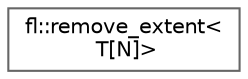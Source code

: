 digraph "Graphical Class Hierarchy"
{
 // INTERACTIVE_SVG=YES
 // LATEX_PDF_SIZE
  bgcolor="transparent";
  edge [fontname=Helvetica,fontsize=10,labelfontname=Helvetica,labelfontsize=10];
  node [fontname=Helvetica,fontsize=10,shape=box,height=0.2,width=0.4];
  rankdir="LR";
  Node0 [id="Node000000",label="fl::remove_extent\<\l T[N]\>",height=0.2,width=0.4,color="grey40", fillcolor="white", style="filled",URL="$d4/d36/namespacefl.html#d0/d66/structfl_1_1remove__extent_3_01_t_0f_n_0e_4",tooltip=" "];
}
